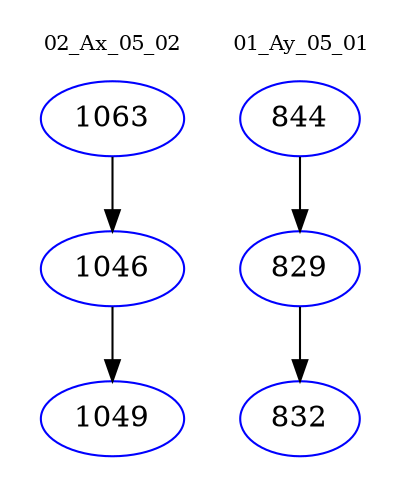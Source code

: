digraph{
subgraph cluster_0 {
color = white
label = "02_Ax_05_02";
fontsize=10;
T0_1063 [label="1063", color="blue"]
T0_1063 -> T0_1046 [color="black"]
T0_1046 [label="1046", color="blue"]
T0_1046 -> T0_1049 [color="black"]
T0_1049 [label="1049", color="blue"]
}
subgraph cluster_1 {
color = white
label = "01_Ay_05_01";
fontsize=10;
T1_844 [label="844", color="blue"]
T1_844 -> T1_829 [color="black"]
T1_829 [label="829", color="blue"]
T1_829 -> T1_832 [color="black"]
T1_832 [label="832", color="blue"]
}
}
